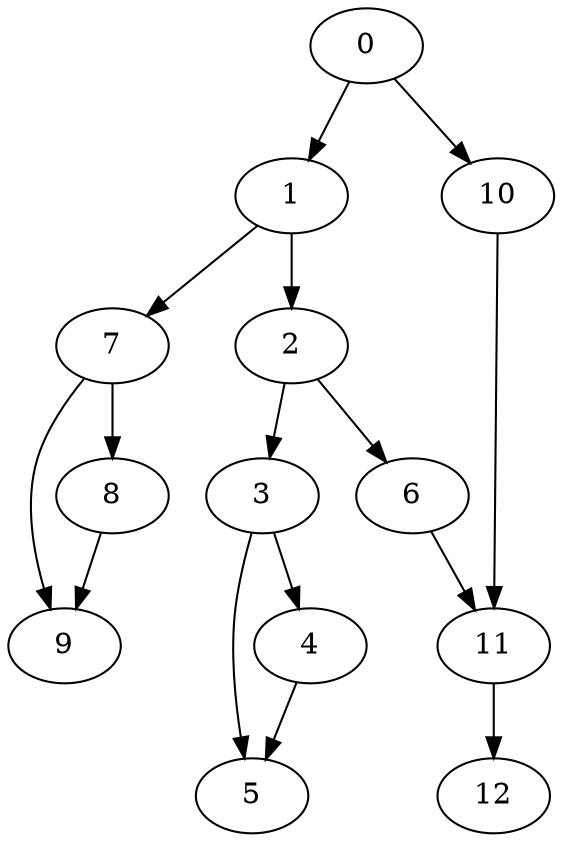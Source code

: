 digraph {
	0
	1
	2
	3
	4
	5
	6
	7
	8
	9
	10
	11
	12
	1 -> 2
	2 -> 3
	3 -> 4
	1 -> 7
	7 -> 9
	8 -> 9
	10 -> 11
	6 -> 11
	11 -> 12
	3 -> 5
	4 -> 5
	2 -> 6
	7 -> 8
	0 -> 10
	0 -> 1
}

